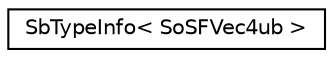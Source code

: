 digraph "Graphical Class Hierarchy"
{
 // LATEX_PDF_SIZE
  edge [fontname="Helvetica",fontsize="10",labelfontname="Helvetica",labelfontsize="10"];
  node [fontname="Helvetica",fontsize="10",shape=record];
  rankdir="LR";
  Node0 [label="SbTypeInfo\< SoSFVec4ub \>",height=0.2,width=0.4,color="black", fillcolor="white", style="filled",URL="$structSbTypeInfo_3_01SoSFVec4ub_01_4.html",tooltip=" "];
}

